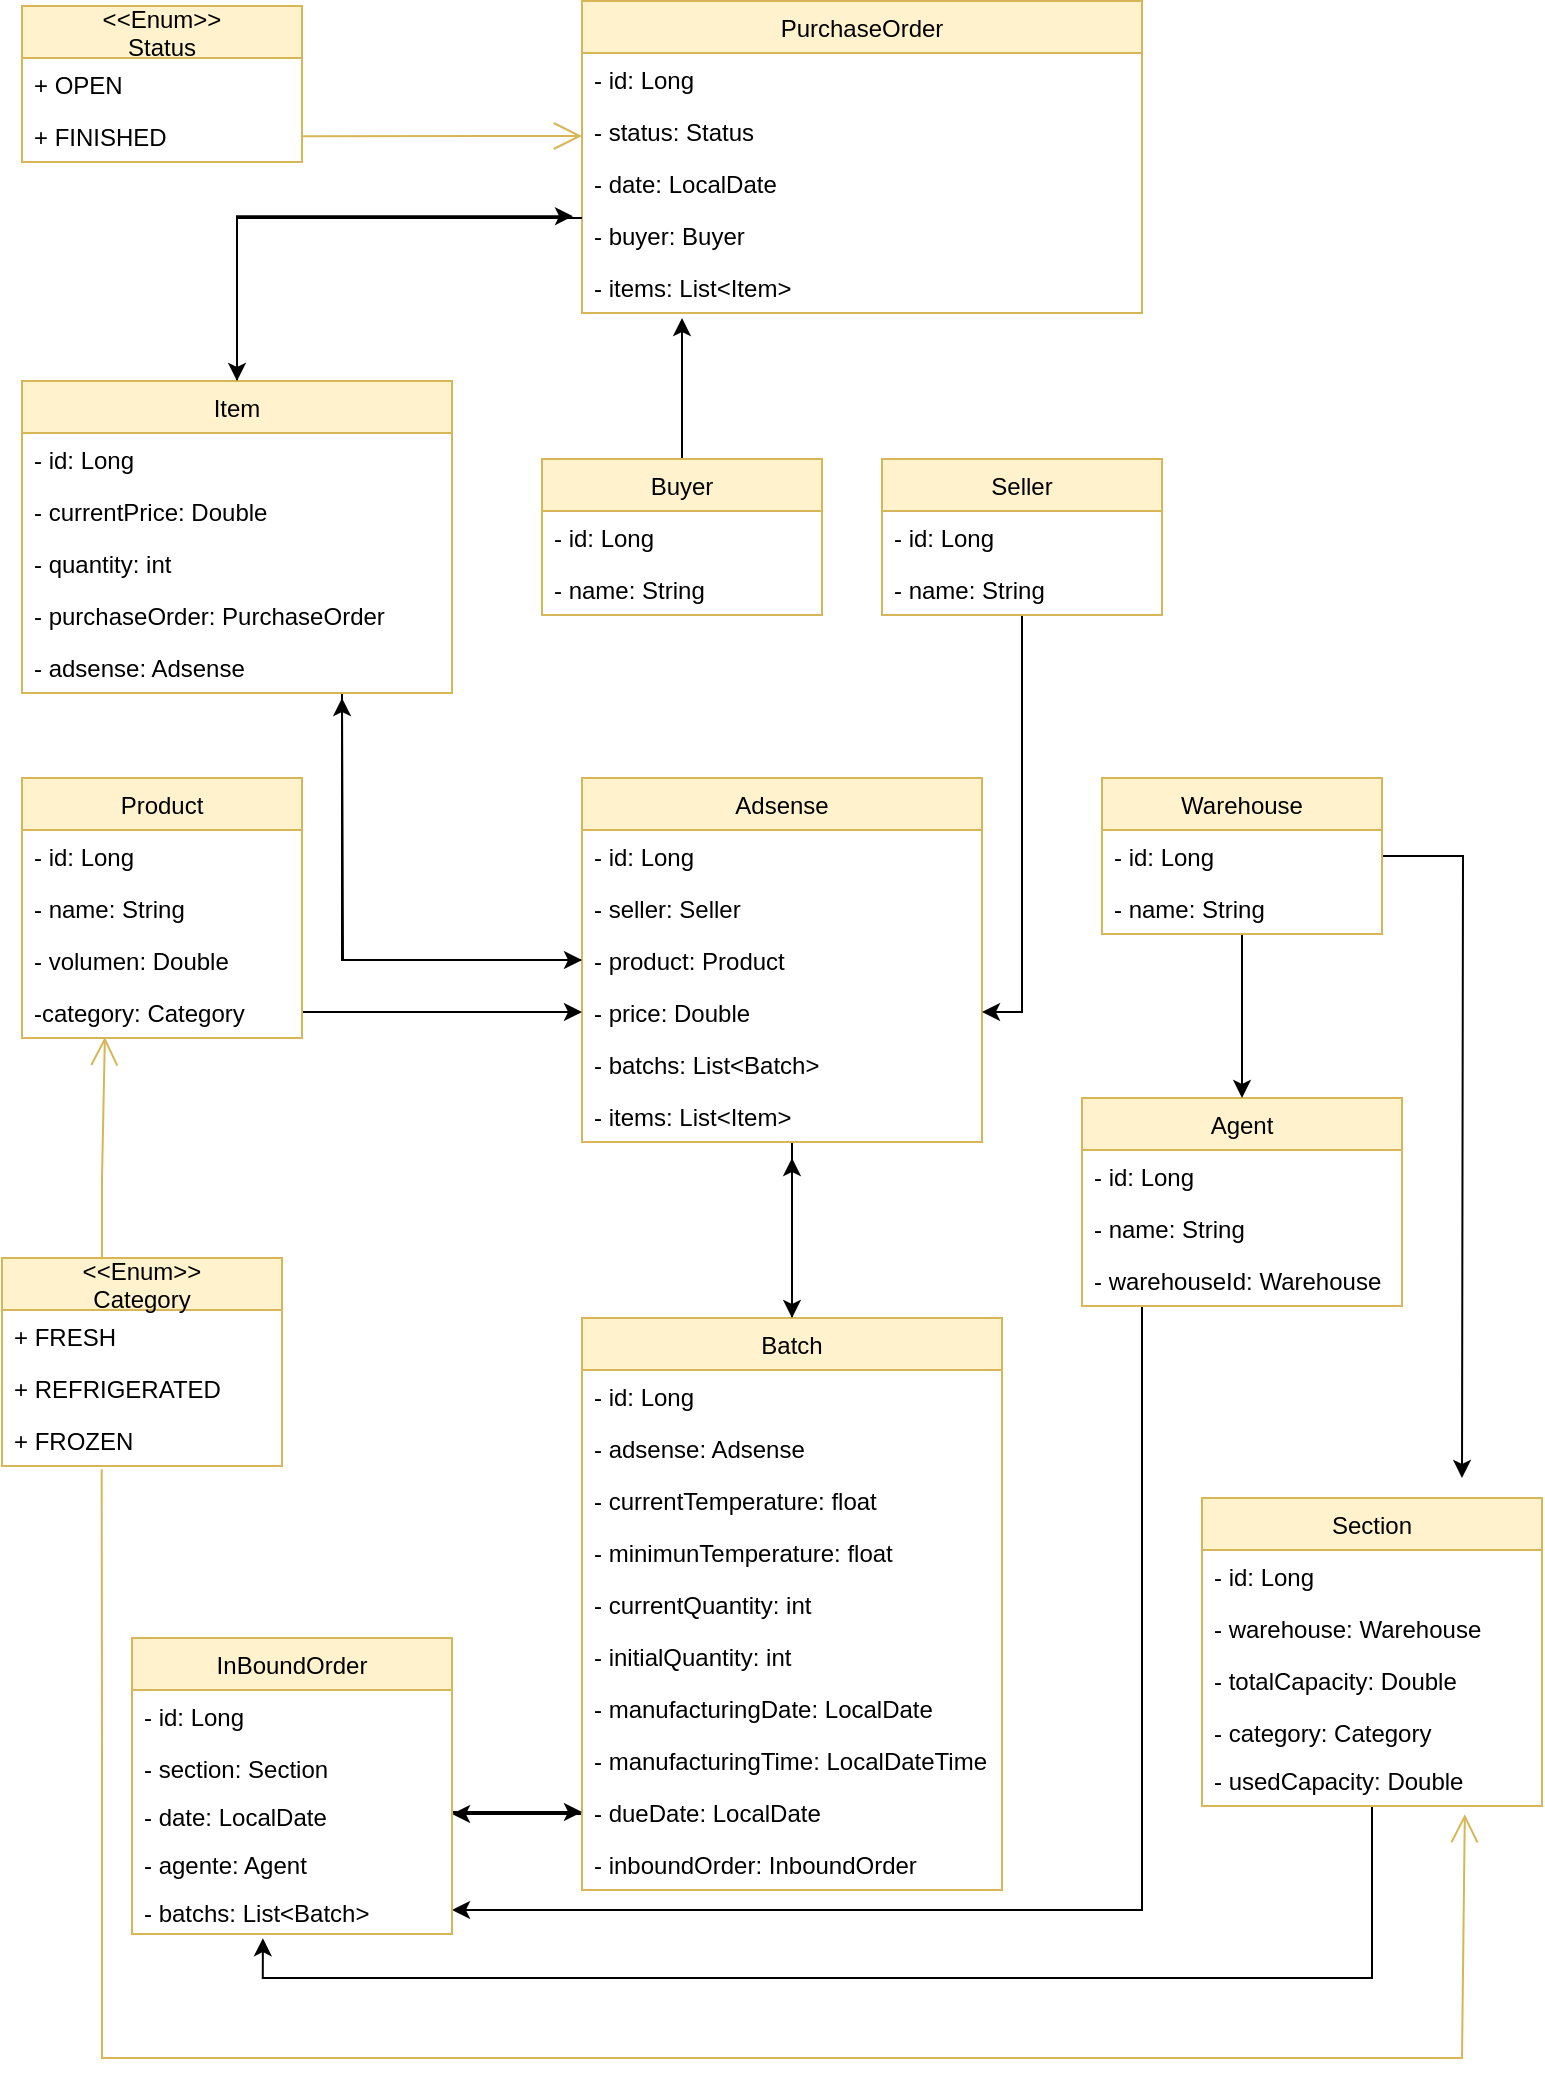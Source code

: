 <mxfile version="20.2.3" type="device"><diagram id="Lf5XWG5AiQnZ0_2JvmoE" name="Page-1"><mxGraphModel dx="1117" dy="682" grid="1" gridSize="10" guides="1" tooltips="1" connect="1" arrows="1" fold="1" page="1" pageScale="1" pageWidth="827" pageHeight="1169" math="0" shadow="0"><root><mxCell id="0"/><mxCell id="1" parent="0"/><mxCell id="KbKGOzH7nTSZEeUjcoFO-46" style="edgeStyle=orthogonalEdgeStyle;rounded=0;orthogonalLoop=1;jettySize=auto;html=1;entryX=1;entryY=0.5;entryDx=0;entryDy=0;fontColor=#999900;" parent="1" source="KI4a3uNNiF5AGc53fLLh-13" target="KI4a3uNNiF5AGc53fLLh-31" edge="1"><mxGeometry relative="1" as="geometry"><Array as="points"><mxPoint x="600" y="1006"/></Array></mxGeometry></mxCell><mxCell id="KI4a3uNNiF5AGc53fLLh-13" value="Agent" style="swimlane;fontStyle=0;childLayout=stackLayout;horizontal=1;startSize=26;fillColor=#fff2cc;horizontalStack=0;resizeParent=1;resizeParentMax=0;resizeLast=0;collapsible=1;marginBottom=0;strokeColor=#d6b656;" parent="1" vertex="1"><mxGeometry x="570" y="600" width="160" height="104" as="geometry"/></mxCell><mxCell id="KbKGOzH7nTSZEeUjcoFO-9" value="- id: Long" style="text;strokeColor=none;fillColor=none;align=left;verticalAlign=top;spacingLeft=4;spacingRight=4;overflow=hidden;rotatable=0;points=[[0,0.5],[1,0.5]];portConstraint=eastwest;" parent="KI4a3uNNiF5AGc53fLLh-13" vertex="1"><mxGeometry y="26" width="160" height="26" as="geometry"/></mxCell><mxCell id="KbKGOzH7nTSZEeUjcoFO-17" value="- name: String" style="text;strokeColor=none;fillColor=none;align=left;verticalAlign=top;spacingLeft=4;spacingRight=4;overflow=hidden;rotatable=0;points=[[0,0.5],[1,0.5]];portConstraint=eastwest;" parent="KI4a3uNNiF5AGc53fLLh-13" vertex="1"><mxGeometry y="52" width="160" height="26" as="geometry"/></mxCell><mxCell id="KI4a3uNNiF5AGc53fLLh-108" value="- warehouseId: Warehouse" style="text;strokeColor=none;fillColor=none;align=left;verticalAlign=top;spacingLeft=4;spacingRight=4;overflow=hidden;rotatable=0;points=[[0,0.5],[1,0.5]];portConstraint=eastwest;" parent="KI4a3uNNiF5AGc53fLLh-13" vertex="1"><mxGeometry y="78" width="160" height="26" as="geometry"/></mxCell><mxCell id="KbKGOzH7nTSZEeUjcoFO-39" style="edgeStyle=orthogonalEdgeStyle;rounded=0;orthogonalLoop=1;jettySize=auto;html=1;fontColor=#999900;" parent="1" source="KI4a3uNNiF5AGc53fLLh-15" edge="1"><mxGeometry relative="1" as="geometry"><mxPoint x="425" y="630" as="targetPoint"/></mxGeometry></mxCell><mxCell id="KbKGOzH7nTSZEeUjcoFO-47" style="edgeStyle=orthogonalEdgeStyle;rounded=0;orthogonalLoop=1;jettySize=auto;html=1;entryX=1;entryY=0.5;entryDx=0;entryDy=0;fontColor=#999900;" parent="1" source="KI4a3uNNiF5AGc53fLLh-15" target="KI4a3uNNiF5AGc53fLLh-33" edge="1"><mxGeometry relative="1" as="geometry"><Array as="points"><mxPoint x="310" y="958"/><mxPoint x="310" y="958"/></Array></mxGeometry></mxCell><mxCell id="KI4a3uNNiF5AGc53fLLh-15" value="Batch" style="swimlane;fontStyle=0;childLayout=stackLayout;horizontal=1;startSize=26;fillColor=#fff2cc;horizontalStack=0;resizeParent=1;resizeParentMax=0;resizeLast=0;collapsible=1;marginBottom=0;strokeColor=#d6b656;" parent="1" vertex="1"><mxGeometry x="320" y="710" width="210" height="286" as="geometry"/></mxCell><mxCell id="KI4a3uNNiF5AGc53fLLh-16" value="- id: Long" style="text;strokeColor=none;fillColor=none;align=left;verticalAlign=top;spacingLeft=4;spacingRight=4;overflow=hidden;rotatable=0;points=[[0,0.5],[1,0.5]];portConstraint=eastwest;" parent="KI4a3uNNiF5AGc53fLLh-15" vertex="1"><mxGeometry y="26" width="210" height="26" as="geometry"/></mxCell><mxCell id="KI4a3uNNiF5AGc53fLLh-17" value="- adsense: Adsense" style="text;strokeColor=none;fillColor=none;align=left;verticalAlign=top;spacingLeft=4;spacingRight=4;overflow=hidden;rotatable=0;points=[[0,0.5],[1,0.5]];portConstraint=eastwest;" parent="KI4a3uNNiF5AGc53fLLh-15" vertex="1"><mxGeometry y="52" width="210" height="26" as="geometry"/></mxCell><mxCell id="KI4a3uNNiF5AGc53fLLh-18" value="- currentTemperature: float" style="text;strokeColor=none;fillColor=none;align=left;verticalAlign=top;spacingLeft=4;spacingRight=4;overflow=hidden;rotatable=0;points=[[0,0.5],[1,0.5]];portConstraint=eastwest;" parent="KI4a3uNNiF5AGc53fLLh-15" vertex="1"><mxGeometry y="78" width="210" height="26" as="geometry"/></mxCell><mxCell id="KI4a3uNNiF5AGc53fLLh-19" value="- minimunTemperature: float" style="text;strokeColor=none;fillColor=none;align=left;verticalAlign=top;spacingLeft=4;spacingRight=4;overflow=hidden;rotatable=0;points=[[0,0.5],[1,0.5]];portConstraint=eastwest;" parent="KI4a3uNNiF5AGc53fLLh-15" vertex="1"><mxGeometry y="104" width="210" height="26" as="geometry"/></mxCell><mxCell id="KI4a3uNNiF5AGc53fLLh-20" value="- currentQuantity: int" style="text;strokeColor=none;fillColor=none;align=left;verticalAlign=top;spacingLeft=4;spacingRight=4;overflow=hidden;rotatable=0;points=[[0,0.5],[1,0.5]];portConstraint=eastwest;" parent="KI4a3uNNiF5AGc53fLLh-15" vertex="1"><mxGeometry y="130" width="210" height="26" as="geometry"/></mxCell><mxCell id="KI4a3uNNiF5AGc53fLLh-21" value="- initialQuantity: int" style="text;strokeColor=none;fillColor=none;align=left;verticalAlign=top;spacingLeft=4;spacingRight=4;overflow=hidden;rotatable=0;points=[[0,0.5],[1,0.5]];portConstraint=eastwest;" parent="KI4a3uNNiF5AGc53fLLh-15" vertex="1"><mxGeometry y="156" width="210" height="26" as="geometry"/></mxCell><mxCell id="KI4a3uNNiF5AGc53fLLh-22" value="- manufacturingDate: LocalDate" style="text;strokeColor=none;fillColor=none;align=left;verticalAlign=top;spacingLeft=4;spacingRight=4;overflow=hidden;rotatable=0;points=[[0,0.5],[1,0.5]];portConstraint=eastwest;" parent="KI4a3uNNiF5AGc53fLLh-15" vertex="1"><mxGeometry y="182" width="210" height="26" as="geometry"/></mxCell><mxCell id="KI4a3uNNiF5AGc53fLLh-23" value="- manufacturingTime: LocalDateTime" style="text;strokeColor=none;fillColor=none;align=left;verticalAlign=top;spacingLeft=4;spacingRight=4;overflow=hidden;rotatable=0;points=[[0,0.5],[1,0.5]];portConstraint=eastwest;" parent="KI4a3uNNiF5AGc53fLLh-15" vertex="1"><mxGeometry y="208" width="210" height="26" as="geometry"/></mxCell><mxCell id="KI4a3uNNiF5AGc53fLLh-24" value="- dueDate: LocalDate" style="text;strokeColor=none;fillColor=none;align=left;verticalAlign=top;spacingLeft=4;spacingRight=4;overflow=hidden;rotatable=0;points=[[0,0.5],[1,0.5]];portConstraint=eastwest;" parent="KI4a3uNNiF5AGc53fLLh-15" vertex="1"><mxGeometry y="234" width="210" height="26" as="geometry"/></mxCell><mxCell id="KbKGOzH7nTSZEeUjcoFO-33" value="- inboundOrder: InboundOrder" style="text;strokeColor=none;fillColor=none;align=left;verticalAlign=top;spacingLeft=4;spacingRight=4;overflow=hidden;rotatable=0;points=[[0,0.5],[1,0.5]];portConstraint=eastwest;" parent="KI4a3uNNiF5AGc53fLLh-15" vertex="1"><mxGeometry y="260" width="210" height="26" as="geometry"/></mxCell><mxCell id="KbKGOzH7nTSZEeUjcoFO-34" style="edgeStyle=orthogonalEdgeStyle;rounded=0;orthogonalLoop=1;jettySize=auto;html=1;fontColor=#999900;" parent="1" source="KI4a3uNNiF5AGc53fLLh-25" edge="1"><mxGeometry relative="1" as="geometry"><mxPoint x="370" y="210" as="targetPoint"/></mxGeometry></mxCell><mxCell id="KI4a3uNNiF5AGc53fLLh-25" value="Buyer" style="swimlane;fontStyle=0;childLayout=stackLayout;horizontal=1;startSize=26;fillColor=#fff2cc;horizontalStack=0;resizeParent=1;resizeParentMax=0;resizeLast=0;collapsible=1;marginBottom=0;strokeColor=#d6b656;" parent="1" vertex="1"><mxGeometry x="300" y="280.5" width="140" height="78" as="geometry"/></mxCell><mxCell id="KbKGOzH7nTSZEeUjcoFO-3" value="- id: Long" style="text;strokeColor=none;fillColor=none;align=left;verticalAlign=top;spacingLeft=4;spacingRight=4;overflow=hidden;rotatable=0;points=[[0,0.5],[1,0.5]];portConstraint=eastwest;" parent="KI4a3uNNiF5AGc53fLLh-25" vertex="1"><mxGeometry y="26" width="140" height="26" as="geometry"/></mxCell><mxCell id="KbKGOzH7nTSZEeUjcoFO-10" value="- name: String" style="text;strokeColor=none;fillColor=none;align=left;verticalAlign=top;spacingLeft=4;spacingRight=4;overflow=hidden;rotatable=0;points=[[0,0.5],[1,0.5]];portConstraint=eastwest;" parent="KI4a3uNNiF5AGc53fLLh-25" vertex="1"><mxGeometry y="52" width="140" height="26" as="geometry"/></mxCell><mxCell id="KbKGOzH7nTSZEeUjcoFO-43" style="edgeStyle=orthogonalEdgeStyle;rounded=0;orthogonalLoop=1;jettySize=auto;html=1;entryX=0.5;entryY=0;entryDx=0;entryDy=0;fontColor=#999900;" parent="1" source="KI4a3uNNiF5AGc53fLLh-26" target="KI4a3uNNiF5AGc53fLLh-13" edge="1"><mxGeometry relative="1" as="geometry"/></mxCell><mxCell id="KbKGOzH7nTSZEeUjcoFO-44" style="edgeStyle=orthogonalEdgeStyle;rounded=0;orthogonalLoop=1;jettySize=auto;html=1;fontColor=#999900;" parent="1" source="KI4a3uNNiF5AGc53fLLh-26" edge="1"><mxGeometry relative="1" as="geometry"><mxPoint x="760" y="790" as="targetPoint"/></mxGeometry></mxCell><mxCell id="KI4a3uNNiF5AGc53fLLh-26" value="Warehouse" style="swimlane;fontStyle=0;childLayout=stackLayout;horizontal=1;startSize=26;fillColor=#fff2cc;horizontalStack=0;resizeParent=1;resizeParentMax=0;resizeLast=0;collapsible=1;marginBottom=0;strokeColor=#d6b656;" parent="1" vertex="1"><mxGeometry x="580" y="440" width="140" height="78" as="geometry"/></mxCell><mxCell id="KI4a3uNNiF5AGc53fLLh-27" value="- id: Long" style="text;strokeColor=none;fillColor=none;align=left;verticalAlign=top;spacingLeft=4;spacingRight=4;overflow=hidden;rotatable=0;points=[[0,0.5],[1,0.5]];portConstraint=eastwest;" parent="KI4a3uNNiF5AGc53fLLh-26" vertex="1"><mxGeometry y="26" width="140" height="26" as="geometry"/></mxCell><mxCell id="KI4a3uNNiF5AGc53fLLh-28" value="- name: String" style="text;strokeColor=none;fillColor=none;align=left;verticalAlign=top;spacingLeft=4;spacingRight=4;overflow=hidden;rotatable=0;points=[[0,0.5],[1,0.5]];portConstraint=eastwest;" parent="KI4a3uNNiF5AGc53fLLh-26" vertex="1"><mxGeometry y="52" width="140" height="26" as="geometry"/></mxCell><mxCell id="KbKGOzH7nTSZEeUjcoFO-50" style="edgeStyle=orthogonalEdgeStyle;rounded=0;orthogonalLoop=1;jettySize=auto;html=1;entryX=0;entryY=0.5;entryDx=0;entryDy=0;fontColor=#999900;" parent="1" source="KI4a3uNNiF5AGc53fLLh-29" target="KI4a3uNNiF5AGc53fLLh-24" edge="1"><mxGeometry relative="1" as="geometry"><Array as="points"><mxPoint x="260" y="957"/><mxPoint x="260" y="957"/></Array></mxGeometry></mxCell><mxCell id="KI4a3uNNiF5AGc53fLLh-29" value="InBoundOrder" style="swimlane;fontStyle=0;childLayout=stackLayout;horizontal=1;startSize=26;fillColor=#fff2cc;horizontalStack=0;resizeParent=1;resizeParentMax=0;resizeLast=0;collapsible=1;marginBottom=0;strokeColor=#d6b656;" parent="1" vertex="1"><mxGeometry x="95" y="870" width="160" height="148" as="geometry"/></mxCell><mxCell id="KI4a3uNNiF5AGc53fLLh-30" value="- id: Long" style="text;strokeColor=none;fillColor=none;align=left;verticalAlign=top;spacingLeft=4;spacingRight=4;overflow=hidden;rotatable=0;points=[[0,0.5],[1,0.5]];portConstraint=eastwest;" parent="KI4a3uNNiF5AGc53fLLh-29" vertex="1"><mxGeometry y="26" width="160" height="26" as="geometry"/></mxCell><mxCell id="KI4a3uNNiF5AGc53fLLh-32" value="- section: Section" style="text;strokeColor=none;fillColor=none;align=left;verticalAlign=top;spacingLeft=4;spacingRight=4;overflow=hidden;rotatable=0;points=[[0,0.5],[1,0.5]];portConstraint=eastwest;" parent="KI4a3uNNiF5AGc53fLLh-29" vertex="1"><mxGeometry y="52" width="160" height="24" as="geometry"/></mxCell><mxCell id="KI4a3uNNiF5AGc53fLLh-33" value="- date: LocalDate" style="text;strokeColor=none;fillColor=none;align=left;verticalAlign=top;spacingLeft=4;spacingRight=4;overflow=hidden;rotatable=0;points=[[0,0.5],[1,0.5]];portConstraint=eastwest;" parent="KI4a3uNNiF5AGc53fLLh-29" vertex="1"><mxGeometry y="76" width="160" height="24" as="geometry"/></mxCell><mxCell id="KbKGOzH7nTSZEeUjcoFO-24" value="- agente: Agent" style="text;strokeColor=none;fillColor=none;align=left;verticalAlign=top;spacingLeft=4;spacingRight=4;overflow=hidden;rotatable=0;points=[[0,0.5],[1,0.5]];portConstraint=eastwest;" parent="KI4a3uNNiF5AGc53fLLh-29" vertex="1"><mxGeometry y="100" width="160" height="24" as="geometry"/></mxCell><mxCell id="KI4a3uNNiF5AGc53fLLh-31" value="- batchs: List&lt;Batch&gt;" style="text;strokeColor=none;fillColor=none;align=left;verticalAlign=top;spacingLeft=4;spacingRight=4;overflow=hidden;rotatable=0;points=[[0,0.5],[1,0.5]];portConstraint=eastwest;" parent="KI4a3uNNiF5AGc53fLLh-29" vertex="1"><mxGeometry y="124" width="160" height="24" as="geometry"/></mxCell><mxCell id="KbKGOzH7nTSZEeUjcoFO-36" style="edgeStyle=orthogonalEdgeStyle;rounded=0;orthogonalLoop=1;jettySize=auto;html=1;fontColor=#999900;" parent="1" source="KI4a3uNNiF5AGc53fLLh-34" edge="1"><mxGeometry relative="1" as="geometry"><mxPoint x="200" y="400" as="targetPoint"/></mxGeometry></mxCell><mxCell id="KbKGOzH7nTSZEeUjcoFO-48" style="edgeStyle=orthogonalEdgeStyle;rounded=0;orthogonalLoop=1;jettySize=auto;html=1;entryX=0.5;entryY=0;entryDx=0;entryDy=0;fontColor=#999900;" parent="1" source="KI4a3uNNiF5AGc53fLLh-34" target="KI4a3uNNiF5AGc53fLLh-15" edge="1"><mxGeometry relative="1" as="geometry"><Array as="points"><mxPoint x="425" y="620"/><mxPoint x="425" y="620"/></Array></mxGeometry></mxCell><mxCell id="KI4a3uNNiF5AGc53fLLh-34" value="Adsense" style="swimlane;fontStyle=0;childLayout=stackLayout;horizontal=1;startSize=26;fillColor=#fff2cc;horizontalStack=0;resizeParent=1;resizeParentMax=0;resizeLast=0;collapsible=1;marginBottom=0;strokeColor=#d6b656;" parent="1" vertex="1"><mxGeometry x="320" y="440" width="200" height="182" as="geometry"/></mxCell><mxCell id="KI4a3uNNiF5AGc53fLLh-35" value="- id: Long" style="text;strokeColor=none;fillColor=none;align=left;verticalAlign=top;spacingLeft=4;spacingRight=4;overflow=hidden;rotatable=0;points=[[0,0.5],[1,0.5]];portConstraint=eastwest;" parent="KI4a3uNNiF5AGc53fLLh-34" vertex="1"><mxGeometry y="26" width="200" height="26" as="geometry"/></mxCell><mxCell id="KI4a3uNNiF5AGc53fLLh-36" value="- seller: Seller" style="text;strokeColor=none;fillColor=none;align=left;verticalAlign=top;spacingLeft=4;spacingRight=4;overflow=hidden;rotatable=0;points=[[0,0.5],[1,0.5]];portConstraint=eastwest;" parent="KI4a3uNNiF5AGc53fLLh-34" vertex="1"><mxGeometry y="52" width="200" height="26" as="geometry"/></mxCell><mxCell id="KI4a3uNNiF5AGc53fLLh-37" value="- product: Product" style="text;strokeColor=none;fillColor=none;align=left;verticalAlign=top;spacingLeft=4;spacingRight=4;overflow=hidden;rotatable=0;points=[[0,0.5],[1,0.5]];portConstraint=eastwest;" parent="KI4a3uNNiF5AGc53fLLh-34" vertex="1"><mxGeometry y="78" width="200" height="26" as="geometry"/></mxCell><mxCell id="KI4a3uNNiF5AGc53fLLh-38" value="- price: Double" style="text;strokeColor=none;fillColor=none;align=left;verticalAlign=top;spacingLeft=4;spacingRight=4;overflow=hidden;rotatable=0;points=[[0,0.5],[1,0.5]];portConstraint=eastwest;" parent="KI4a3uNNiF5AGc53fLLh-34" vertex="1"><mxGeometry y="104" width="200" height="26" as="geometry"/></mxCell><mxCell id="KbKGOzH7nTSZEeUjcoFO-19" value="- batchs: List&lt;Batch&gt;" style="text;strokeColor=none;fillColor=none;align=left;verticalAlign=top;spacingLeft=4;spacingRight=4;overflow=hidden;rotatable=0;points=[[0,0.5],[1,0.5]];portConstraint=eastwest;" parent="KI4a3uNNiF5AGc53fLLh-34" vertex="1"><mxGeometry y="130" width="200" height="26" as="geometry"/></mxCell><mxCell id="9BXIWEH492MAwnZQHEmS-29" value="- items: List&lt;Item&gt;" style="text;strokeColor=none;fillColor=none;align=left;verticalAlign=top;spacingLeft=4;spacingRight=4;overflow=hidden;rotatable=0;points=[[0,0.5],[1,0.5]];portConstraint=eastwest;" parent="KI4a3uNNiF5AGc53fLLh-34" vertex="1"><mxGeometry y="156" width="200" height="26" as="geometry"/></mxCell><mxCell id="KbKGOzH7nTSZEeUjcoFO-45" style="edgeStyle=orthogonalEdgeStyle;rounded=0;orthogonalLoop=1;jettySize=auto;html=1;fontColor=#999900;entryX=0.409;entryY=1.087;entryDx=0;entryDy=0;entryPerimeter=0;" parent="1" source="KI4a3uNNiF5AGc53fLLh-39" target="KI4a3uNNiF5AGc53fLLh-31" edge="1"><mxGeometry relative="1" as="geometry"><mxPoint x="160" y="1031.818" as="targetPoint"/><Array as="points"><mxPoint x="715" y="1040"/><mxPoint x="160" y="1040"/></Array></mxGeometry></mxCell><mxCell id="KI4a3uNNiF5AGc53fLLh-39" value="Section" style="swimlane;fontStyle=0;childLayout=stackLayout;horizontal=1;startSize=26;fillColor=#fff2cc;horizontalStack=0;resizeParent=1;resizeParentMax=0;resizeLast=0;collapsible=1;marginBottom=0;strokeColor=#d6b656;" parent="1" vertex="1"><mxGeometry x="630" y="800" width="170" height="154" as="geometry"/></mxCell><mxCell id="KI4a3uNNiF5AGc53fLLh-40" value="- id: Long" style="text;strokeColor=none;fillColor=none;align=left;verticalAlign=top;spacingLeft=4;spacingRight=4;overflow=hidden;rotatable=0;points=[[0,0.5],[1,0.5]];portConstraint=eastwest;" parent="KI4a3uNNiF5AGc53fLLh-39" vertex="1"><mxGeometry y="26" width="170" height="26" as="geometry"/></mxCell><mxCell id="KI4a3uNNiF5AGc53fLLh-41" value="- warehouse: Warehouse" style="text;strokeColor=none;fillColor=none;align=left;verticalAlign=top;spacingLeft=4;spacingRight=4;overflow=hidden;rotatable=0;points=[[0,0.5],[1,0.5]];portConstraint=eastwest;" parent="KI4a3uNNiF5AGc53fLLh-39" vertex="1"><mxGeometry y="52" width="170" height="26" as="geometry"/></mxCell><mxCell id="KI4a3uNNiF5AGc53fLLh-42" value="- totalCapacity: Double" style="text;strokeColor=none;fillColor=none;align=left;verticalAlign=top;spacingLeft=4;spacingRight=4;overflow=hidden;rotatable=0;points=[[0,0.5],[1,0.5]];portConstraint=eastwest;" parent="KI4a3uNNiF5AGc53fLLh-39" vertex="1"><mxGeometry y="78" width="170" height="26" as="geometry"/></mxCell><mxCell id="KI4a3uNNiF5AGc53fLLh-43" value="- category: Category" style="text;strokeColor=none;fillColor=none;align=left;verticalAlign=top;spacingLeft=4;spacingRight=4;overflow=hidden;rotatable=0;points=[[0,0.5],[1,0.5]];portConstraint=eastwest;" parent="KI4a3uNNiF5AGc53fLLh-39" vertex="1"><mxGeometry y="104" width="170" height="24" as="geometry"/></mxCell><mxCell id="KbKGOzH7nTSZEeUjcoFO-32" value="- usedCapacity: Double&#10;" style="text;strokeColor=none;fillColor=none;align=left;verticalAlign=top;spacingLeft=4;spacingRight=4;overflow=hidden;rotatable=0;points=[[0,0.5],[1,0.5]];portConstraint=eastwest;" parent="KI4a3uNNiF5AGc53fLLh-39" vertex="1"><mxGeometry y="128" width="170" height="26" as="geometry"/></mxCell><mxCell id="KbKGOzH7nTSZEeUjcoFO-38" style="edgeStyle=orthogonalEdgeStyle;rounded=0;orthogonalLoop=1;jettySize=auto;html=1;entryX=0;entryY=0.5;entryDx=0;entryDy=0;fontColor=#999900;" parent="1" source="KI4a3uNNiF5AGc53fLLh-44" target="KI4a3uNNiF5AGc53fLLh-38" edge="1"><mxGeometry relative="1" as="geometry"><Array as="points"><mxPoint x="200" y="557"/><mxPoint x="200" y="557"/></Array></mxGeometry></mxCell><mxCell id="KI4a3uNNiF5AGc53fLLh-44" value="Product" style="swimlane;fontStyle=0;childLayout=stackLayout;horizontal=1;startSize=26;fillColor=#fff2cc;horizontalStack=0;resizeParent=1;resizeParentMax=0;resizeLast=0;collapsible=1;marginBottom=0;strokeColor=#d6b656;" parent="1" vertex="1"><mxGeometry x="40" y="440" width="140" height="130" as="geometry"/></mxCell><mxCell id="KI4a3uNNiF5AGc53fLLh-45" value="- id: Long" style="text;strokeColor=none;fillColor=none;align=left;verticalAlign=top;spacingLeft=4;spacingRight=4;overflow=hidden;rotatable=0;points=[[0,0.5],[1,0.5]];portConstraint=eastwest;" parent="KI4a3uNNiF5AGc53fLLh-44" vertex="1"><mxGeometry y="26" width="140" height="26" as="geometry"/></mxCell><mxCell id="KI4a3uNNiF5AGc53fLLh-46" value="- name: String" style="text;strokeColor=none;fillColor=none;align=left;verticalAlign=top;spacingLeft=4;spacingRight=4;overflow=hidden;rotatable=0;points=[[0,0.5],[1,0.5]];portConstraint=eastwest;" parent="KI4a3uNNiF5AGc53fLLh-44" vertex="1"><mxGeometry y="52" width="140" height="26" as="geometry"/></mxCell><mxCell id="KI4a3uNNiF5AGc53fLLh-50" value="- volumen: Double" style="text;strokeColor=none;fillColor=none;align=left;verticalAlign=top;spacingLeft=4;spacingRight=4;overflow=hidden;rotatable=0;points=[[0,0.5],[1,0.5]];portConstraint=eastwest;" parent="KI4a3uNNiF5AGc53fLLh-44" vertex="1"><mxGeometry y="78" width="140" height="26" as="geometry"/></mxCell><mxCell id="KI4a3uNNiF5AGc53fLLh-51" value="-category: Category" style="text;strokeColor=none;fillColor=none;align=left;verticalAlign=top;spacingLeft=4;spacingRight=4;overflow=hidden;rotatable=0;points=[[0,0.5],[1,0.5]];portConstraint=eastwest;" parent="KI4a3uNNiF5AGc53fLLh-44" vertex="1"><mxGeometry y="104" width="140" height="26" as="geometry"/></mxCell><mxCell id="KbKGOzH7nTSZEeUjcoFO-40" style="edgeStyle=orthogonalEdgeStyle;rounded=0;orthogonalLoop=1;jettySize=auto;html=1;entryX=1;entryY=0.5;entryDx=0;entryDy=0;fontColor=#999900;" parent="1" source="KI4a3uNNiF5AGc53fLLh-56" target="KI4a3uNNiF5AGc53fLLh-38" edge="1"><mxGeometry relative="1" as="geometry"/></mxCell><mxCell id="KI4a3uNNiF5AGc53fLLh-56" value="Seller" style="swimlane;fontStyle=0;childLayout=stackLayout;horizontal=1;startSize=26;fillColor=#fff2cc;horizontalStack=0;resizeParent=1;resizeParentMax=0;resizeLast=0;collapsible=1;marginBottom=0;strokeColor=#d6b656;" parent="1" vertex="1"><mxGeometry x="470" y="280.5" width="140" height="78" as="geometry"/></mxCell><mxCell id="KbKGOzH7nTSZEeUjcoFO-6" value="- id: Long" style="text;strokeColor=none;fillColor=none;align=left;verticalAlign=top;spacingLeft=4;spacingRight=4;overflow=hidden;rotatable=0;points=[[0,0.5],[1,0.5]];portConstraint=eastwest;" parent="KI4a3uNNiF5AGc53fLLh-56" vertex="1"><mxGeometry y="26" width="140" height="26" as="geometry"/></mxCell><mxCell id="KbKGOzH7nTSZEeUjcoFO-16" value="- name: String" style="text;strokeColor=none;fillColor=none;align=left;verticalAlign=top;spacingLeft=4;spacingRight=4;overflow=hidden;rotatable=0;points=[[0,0.5],[1,0.5]];portConstraint=eastwest;" parent="KI4a3uNNiF5AGc53fLLh-56" vertex="1"><mxGeometry y="52" width="140" height="26" as="geometry"/></mxCell><mxCell id="KI4a3uNNiF5AGc53fLLh-75" value="&lt;&lt;Enum&gt;&gt;&#10;Category" style="swimlane;fontStyle=0;childLayout=stackLayout;horizontal=1;startSize=26;fillColor=#fff2cc;horizontalStack=0;resizeParent=1;resizeParentMax=0;resizeLast=0;collapsible=1;marginBottom=0;strokeColor=#d6b656;" parent="1" vertex="1"><mxGeometry x="30" y="680" width="140" height="104" as="geometry"/></mxCell><mxCell id="KI4a3uNNiF5AGc53fLLh-76" value="+ FRESH" style="text;strokeColor=none;fillColor=none;align=left;verticalAlign=top;spacingLeft=4;spacingRight=4;overflow=hidden;rotatable=0;points=[[0,0.5],[1,0.5]];portConstraint=eastwest;" parent="KI4a3uNNiF5AGc53fLLh-75" vertex="1"><mxGeometry y="26" width="140" height="26" as="geometry"/></mxCell><mxCell id="KI4a3uNNiF5AGc53fLLh-77" value="+ REFRIGERATED" style="text;strokeColor=none;fillColor=none;align=left;verticalAlign=top;spacingLeft=4;spacingRight=4;overflow=hidden;rotatable=0;points=[[0,0.5],[1,0.5]];portConstraint=eastwest;" parent="KI4a3uNNiF5AGc53fLLh-75" vertex="1"><mxGeometry y="52" width="140" height="26" as="geometry"/></mxCell><mxCell id="KI4a3uNNiF5AGc53fLLh-78" value="+ FROZEN" style="text;strokeColor=none;fillColor=none;align=left;verticalAlign=top;spacingLeft=4;spacingRight=4;overflow=hidden;rotatable=0;points=[[0,0.5],[1,0.5]];portConstraint=eastwest;" parent="KI4a3uNNiF5AGc53fLLh-75" vertex="1"><mxGeometry y="78" width="140" height="26" as="geometry"/></mxCell><mxCell id="KI4a3uNNiF5AGc53fLLh-85" value="PurchaseOrder" style="swimlane;fontStyle=0;childLayout=stackLayout;horizontal=1;startSize=26;fillColor=#fff2cc;horizontalStack=0;resizeParent=1;resizeParentMax=0;resizeLast=0;collapsible=1;marginBottom=0;strokeColor=#d6b656;" parent="1" vertex="1"><mxGeometry x="320" y="51.5" width="280" height="156" as="geometry"/></mxCell><mxCell id="KI4a3uNNiF5AGc53fLLh-86" value="- id: Long" style="text;strokeColor=none;fillColor=none;align=left;verticalAlign=top;spacingLeft=4;spacingRight=4;overflow=hidden;rotatable=0;points=[[0,0.5],[1,0.5]];portConstraint=eastwest;" parent="KI4a3uNNiF5AGc53fLLh-85" vertex="1"><mxGeometry y="26" width="280" height="26" as="geometry"/></mxCell><mxCell id="KI4a3uNNiF5AGc53fLLh-87" value="- status: Status" style="text;strokeColor=none;fillColor=none;align=left;verticalAlign=top;spacingLeft=4;spacingRight=4;overflow=hidden;rotatable=0;points=[[0,0.5],[1,0.5]];portConstraint=eastwest;" parent="KI4a3uNNiF5AGc53fLLh-85" vertex="1"><mxGeometry y="52" width="280" height="26" as="geometry"/></mxCell><mxCell id="KI4a3uNNiF5AGc53fLLh-88" value="- date: LocalDate" style="text;strokeColor=none;fillColor=none;align=left;verticalAlign=top;spacingLeft=4;spacingRight=4;overflow=hidden;rotatable=0;points=[[0,0.5],[1,0.5]];portConstraint=eastwest;" parent="KI4a3uNNiF5AGc53fLLh-85" vertex="1"><mxGeometry y="78" width="280" height="26" as="geometry"/></mxCell><mxCell id="KI4a3uNNiF5AGc53fLLh-89" value="- buyer: Buyer" style="text;strokeColor=none;fillColor=none;align=left;verticalAlign=top;spacingLeft=4;spacingRight=4;overflow=hidden;rotatable=0;points=[[0,0.5],[1,0.5]];portConstraint=eastwest;" parent="KI4a3uNNiF5AGc53fLLh-85" vertex="1"><mxGeometry y="104" width="280" height="26" as="geometry"/></mxCell><mxCell id="KI4a3uNNiF5AGc53fLLh-90" value="- items: List&lt;Item&gt;" style="text;strokeColor=none;fillColor=none;align=left;verticalAlign=top;spacingLeft=4;spacingRight=4;overflow=hidden;rotatable=0;points=[[0,0.5],[1,0.5]];portConstraint=eastwest;" parent="KI4a3uNNiF5AGc53fLLh-85" vertex="1"><mxGeometry y="130" width="280" height="26" as="geometry"/></mxCell><mxCell id="KbKGOzH7nTSZEeUjcoFO-35" style="edgeStyle=orthogonalEdgeStyle;rounded=0;orthogonalLoop=1;jettySize=auto;html=1;entryX=-0.016;entryY=0.138;entryDx=0;entryDy=0;entryPerimeter=0;fontColor=#999900;" parent="1" source="KI4a3uNNiF5AGc53fLLh-99" target="KI4a3uNNiF5AGc53fLLh-89" edge="1"><mxGeometry relative="1" as="geometry"/></mxCell><mxCell id="KbKGOzH7nTSZEeUjcoFO-41" style="edgeStyle=orthogonalEdgeStyle;rounded=0;orthogonalLoop=1;jettySize=auto;html=1;entryX=0;entryY=0.5;entryDx=0;entryDy=0;fontColor=#999900;" parent="1" source="KI4a3uNNiF5AGc53fLLh-99" target="KI4a3uNNiF5AGc53fLLh-37" edge="1"><mxGeometry relative="1" as="geometry"><Array as="points"><mxPoint x="200" y="531"/></Array></mxGeometry></mxCell><mxCell id="KI4a3uNNiF5AGc53fLLh-99" value="Item" style="swimlane;fontStyle=0;childLayout=stackLayout;horizontal=1;startSize=26;fillColor=#fff2cc;horizontalStack=0;resizeParent=1;resizeParentMax=0;resizeLast=0;collapsible=1;marginBottom=0;strokeColor=#d6b656;" parent="1" vertex="1"><mxGeometry x="40" y="241.5" width="215" height="156" as="geometry"/></mxCell><mxCell id="KbKGOzH7nTSZEeUjcoFO-1" value="- id: Long" style="text;strokeColor=none;fillColor=none;align=left;verticalAlign=top;spacingLeft=4;spacingRight=4;overflow=hidden;rotatable=0;points=[[0,0.5],[1,0.5]];portConstraint=eastwest;" parent="KI4a3uNNiF5AGc53fLLh-99" vertex="1"><mxGeometry y="26" width="215" height="26" as="geometry"/></mxCell><mxCell id="KI4a3uNNiF5AGc53fLLh-100" value="- currentPrice: Double" style="text;strokeColor=none;fillColor=none;align=left;verticalAlign=top;spacingLeft=4;spacingRight=4;overflow=hidden;rotatable=0;points=[[0,0.5],[1,0.5]];portConstraint=eastwest;" parent="KI4a3uNNiF5AGc53fLLh-99" vertex="1"><mxGeometry y="52" width="215" height="26" as="geometry"/></mxCell><mxCell id="KI4a3uNNiF5AGc53fLLh-101" value="- quantity: int" style="text;strokeColor=none;fillColor=none;align=left;verticalAlign=top;spacingLeft=4;spacingRight=4;overflow=hidden;rotatable=0;points=[[0,0.5],[1,0.5]];portConstraint=eastwest;" parent="KI4a3uNNiF5AGc53fLLh-99" vertex="1"><mxGeometry y="78" width="215" height="26" as="geometry"/></mxCell><mxCell id="KbKGOzH7nTSZEeUjcoFO-2" value="- purchaseOrder: PurchaseOrder" style="text;strokeColor=none;fillColor=none;align=left;verticalAlign=top;spacingLeft=4;spacingRight=4;overflow=hidden;rotatable=0;points=[[0,0.5],[1,0.5]];portConstraint=eastwest;" parent="KI4a3uNNiF5AGc53fLLh-99" vertex="1"><mxGeometry y="104" width="215" height="26" as="geometry"/></mxCell><mxCell id="KI4a3uNNiF5AGc53fLLh-102" value="- adsense: Adsense" style="text;strokeColor=none;fillColor=none;align=left;verticalAlign=top;spacingLeft=4;spacingRight=4;overflow=hidden;rotatable=0;points=[[0,0.5],[1,0.5]];portConstraint=eastwest;" parent="KI4a3uNNiF5AGc53fLLh-99" vertex="1"><mxGeometry y="130" width="215" height="26" as="geometry"/></mxCell><mxCell id="9BXIWEH492MAwnZQHEmS-20" value="" style="endArrow=open;endFill=1;endSize=12;html=1;rounded=0;entryX=0.296;entryY=0.983;entryDx=0;entryDy=0;entryPerimeter=0;fillColor=#fff2cc;strokeColor=#d6b656;" parent="1" target="KI4a3uNNiF5AGc53fLLh-51" edge="1"><mxGeometry width="160" relative="1" as="geometry"><mxPoint x="80" y="680" as="sourcePoint"/><mxPoint x="200" y="590" as="targetPoint"/><Array as="points"><mxPoint x="80" y="640"/></Array></mxGeometry></mxCell><mxCell id="9BXIWEH492MAwnZQHEmS-21" value="" style="endArrow=open;endFill=1;endSize=12;html=1;rounded=0;exitX=0.356;exitY=1.063;exitDx=0;exitDy=0;exitPerimeter=0;fillColor=#fff2cc;strokeColor=#d6b656;entryX=0.773;entryY=1.157;entryDx=0;entryDy=0;entryPerimeter=0;" parent="1" source="KI4a3uNNiF5AGc53fLLh-78" target="KbKGOzH7nTSZEeUjcoFO-32" edge="1"><mxGeometry width="160" relative="1" as="geometry"><mxPoint x="660" y="1008.984" as="sourcePoint"/><mxPoint x="720" y="960" as="targetPoint"/><Array as="points"><mxPoint x="80" y="930"/><mxPoint x="80" y="1080"/><mxPoint x="400" y="1080"/><mxPoint x="760" y="1080"/></Array></mxGeometry></mxCell><mxCell id="2tUw5tYuwjh6NxIkEQ7n-1" value="&lt;&lt;Enum&gt;&gt;&#10;Status" style="swimlane;fontStyle=0;childLayout=stackLayout;horizontal=1;startSize=26;fillColor=#fff2cc;horizontalStack=0;resizeParent=1;resizeParentMax=0;resizeLast=0;collapsible=1;marginBottom=0;strokeColor=#d6b656;" parent="1" vertex="1"><mxGeometry x="40" y="54" width="140" height="78" as="geometry"/></mxCell><mxCell id="2tUw5tYuwjh6NxIkEQ7n-2" value="+ OPEN" style="text;strokeColor=none;fillColor=none;align=left;verticalAlign=top;spacingLeft=4;spacingRight=4;overflow=hidden;rotatable=0;points=[[0,0.5],[1,0.5]];portConstraint=eastwest;" parent="2tUw5tYuwjh6NxIkEQ7n-1" vertex="1"><mxGeometry y="26" width="140" height="26" as="geometry"/></mxCell><mxCell id="2tUw5tYuwjh6NxIkEQ7n-3" value="+ FINISHED" style="text;strokeColor=none;fillColor=none;align=left;verticalAlign=top;spacingLeft=4;spacingRight=4;overflow=hidden;rotatable=0;points=[[0,0.5],[1,0.5]];portConstraint=eastwest;" parent="2tUw5tYuwjh6NxIkEQ7n-1" vertex="1"><mxGeometry y="52" width="140" height="26" as="geometry"/></mxCell><mxCell id="2tUw5tYuwjh6NxIkEQ7n-7" value="" style="endArrow=open;endFill=1;endSize=12;html=1;rounded=0;exitX=0.5;exitY=0;exitDx=0;exitDy=0;fillColor=#fff2cc;strokeColor=#d6b656;" parent="1" edge="1"><mxGeometry width="160" relative="1" as="geometry"><mxPoint x="180" y="119.17" as="sourcePoint"/><mxPoint x="320" y="119" as="targetPoint"/><Array as="points"><mxPoint x="280" y="119"/></Array></mxGeometry></mxCell><mxCell id="KbKGOzH7nTSZEeUjcoFO-37" style="edgeStyle=orthogonalEdgeStyle;rounded=0;orthogonalLoop=1;jettySize=auto;html=1;entryX=0.5;entryY=0;entryDx=0;entryDy=0;fontColor=#999900;" parent="1" source="KI4a3uNNiF5AGc53fLLh-89" target="KI4a3uNNiF5AGc53fLLh-99" edge="1"><mxGeometry relative="1" as="geometry"><Array as="points"><mxPoint x="148" y="160"/></Array></mxGeometry></mxCell></root></mxGraphModel></diagram></mxfile>